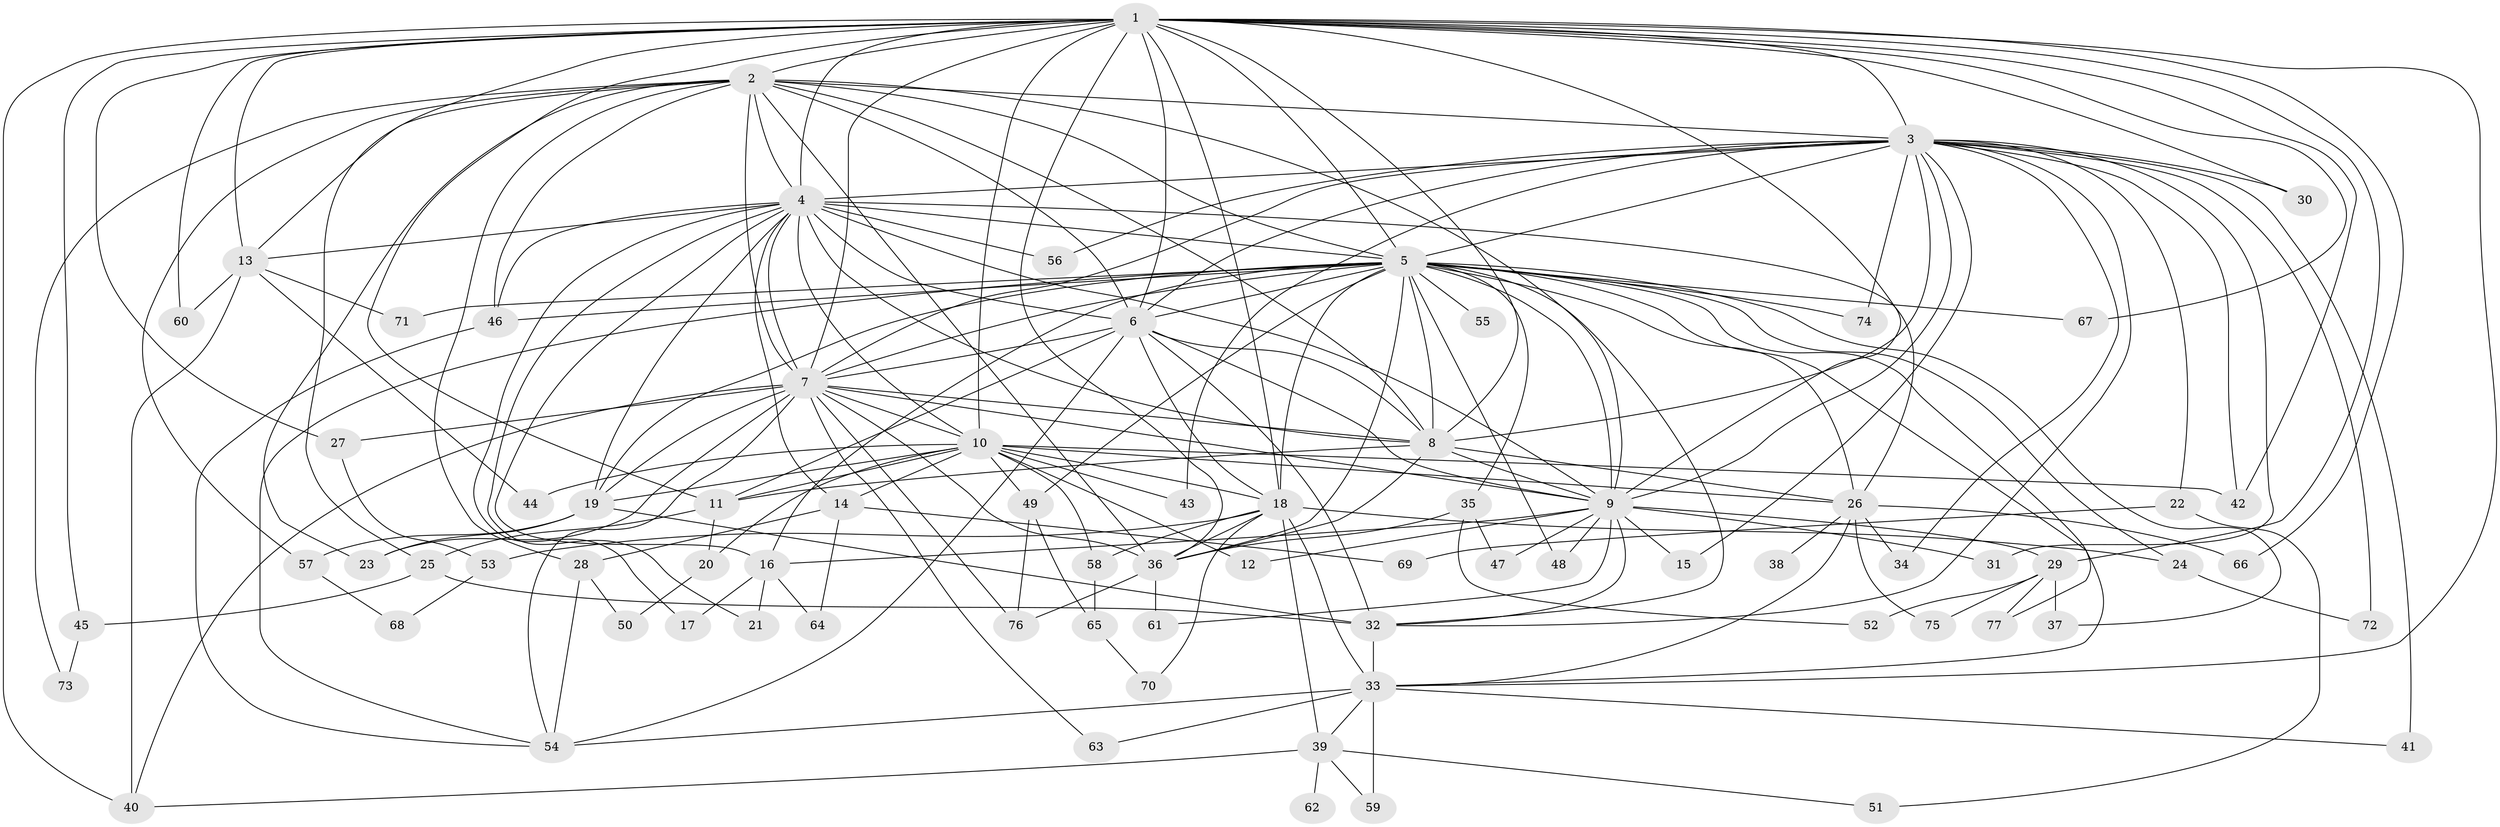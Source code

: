// original degree distribution, {19: 0.03125, 24: 0.0078125, 21: 0.0234375, 32: 0.0078125, 20: 0.0078125, 2: 0.53125, 13: 0.0078125, 4: 0.0859375, 6: 0.0234375, 5: 0.0546875, 3: 0.1875, 7: 0.0234375, 8: 0.0078125}
// Generated by graph-tools (version 1.1) at 2025/49/03/04/25 22:49:35]
// undirected, 77 vertices, 200 edges
graph export_dot {
  node [color=gray90,style=filled];
  1;
  2;
  3;
  4;
  5;
  6;
  7;
  8;
  9;
  10;
  11;
  12;
  13;
  14;
  15;
  16;
  17;
  18;
  19;
  20;
  21;
  22;
  23;
  24;
  25;
  26;
  27;
  28;
  29;
  30;
  31;
  32;
  33;
  34;
  35;
  36;
  37;
  38;
  39;
  40;
  41;
  42;
  43;
  44;
  45;
  46;
  47;
  48;
  49;
  50;
  51;
  52;
  53;
  54;
  55;
  56;
  57;
  58;
  59;
  60;
  61;
  62;
  63;
  64;
  65;
  66;
  67;
  68;
  69;
  70;
  71;
  72;
  73;
  74;
  75;
  76;
  77;
  1 -- 2 [weight=3.0];
  1 -- 3 [weight=3.0];
  1 -- 4 [weight=2.0];
  1 -- 5 [weight=2.0];
  1 -- 6 [weight=2.0];
  1 -- 7 [weight=2.0];
  1 -- 8 [weight=2.0];
  1 -- 9 [weight=2.0];
  1 -- 10 [weight=1.0];
  1 -- 11 [weight=1.0];
  1 -- 13 [weight=1.0];
  1 -- 18 [weight=1.0];
  1 -- 25 [weight=1.0];
  1 -- 27 [weight=1.0];
  1 -- 29 [weight=1.0];
  1 -- 30 [weight=1.0];
  1 -- 33 [weight=1.0];
  1 -- 36 [weight=1.0];
  1 -- 40 [weight=2.0];
  1 -- 42 [weight=1.0];
  1 -- 45 [weight=1.0];
  1 -- 60 [weight=2.0];
  1 -- 66 [weight=1.0];
  1 -- 67 [weight=1.0];
  2 -- 3 [weight=1.0];
  2 -- 4 [weight=1.0];
  2 -- 5 [weight=1.0];
  2 -- 6 [weight=1.0];
  2 -- 7 [weight=1.0];
  2 -- 8 [weight=1.0];
  2 -- 9 [weight=1.0];
  2 -- 13 [weight=2.0];
  2 -- 23 [weight=2.0];
  2 -- 28 [weight=1.0];
  2 -- 36 [weight=1.0];
  2 -- 46 [weight=1.0];
  2 -- 57 [weight=1.0];
  2 -- 73 [weight=1.0];
  3 -- 4 [weight=2.0];
  3 -- 5 [weight=1.0];
  3 -- 6 [weight=1.0];
  3 -- 7 [weight=1.0];
  3 -- 8 [weight=1.0];
  3 -- 9 [weight=1.0];
  3 -- 15 [weight=1.0];
  3 -- 22 [weight=1.0];
  3 -- 30 [weight=1.0];
  3 -- 31 [weight=1.0];
  3 -- 32 [weight=1.0];
  3 -- 34 [weight=1.0];
  3 -- 41 [weight=1.0];
  3 -- 42 [weight=1.0];
  3 -- 43 [weight=1.0];
  3 -- 56 [weight=1.0];
  3 -- 72 [weight=1.0];
  3 -- 74 [weight=1.0];
  4 -- 5 [weight=1.0];
  4 -- 6 [weight=1.0];
  4 -- 7 [weight=1.0];
  4 -- 8 [weight=2.0];
  4 -- 9 [weight=1.0];
  4 -- 10 [weight=1.0];
  4 -- 13 [weight=1.0];
  4 -- 14 [weight=1.0];
  4 -- 16 [weight=1.0];
  4 -- 17 [weight=1.0];
  4 -- 19 [weight=1.0];
  4 -- 21 [weight=1.0];
  4 -- 26 [weight=1.0];
  4 -- 46 [weight=1.0];
  4 -- 56 [weight=1.0];
  5 -- 6 [weight=1.0];
  5 -- 7 [weight=1.0];
  5 -- 8 [weight=2.0];
  5 -- 9 [weight=2.0];
  5 -- 16 [weight=1.0];
  5 -- 18 [weight=1.0];
  5 -- 19 [weight=1.0];
  5 -- 24 [weight=1.0];
  5 -- 26 [weight=1.0];
  5 -- 32 [weight=1.0];
  5 -- 33 [weight=1.0];
  5 -- 35 [weight=1.0];
  5 -- 36 [weight=1.0];
  5 -- 37 [weight=1.0];
  5 -- 46 [weight=1.0];
  5 -- 48 [weight=1.0];
  5 -- 49 [weight=1.0];
  5 -- 54 [weight=1.0];
  5 -- 55 [weight=1.0];
  5 -- 67 [weight=1.0];
  5 -- 71 [weight=1.0];
  5 -- 74 [weight=1.0];
  5 -- 77 [weight=1.0];
  6 -- 7 [weight=2.0];
  6 -- 8 [weight=2.0];
  6 -- 9 [weight=2.0];
  6 -- 11 [weight=1.0];
  6 -- 18 [weight=1.0];
  6 -- 32 [weight=6.0];
  6 -- 54 [weight=1.0];
  7 -- 8 [weight=1.0];
  7 -- 9 [weight=1.0];
  7 -- 10 [weight=1.0];
  7 -- 19 [weight=1.0];
  7 -- 23 [weight=1.0];
  7 -- 27 [weight=1.0];
  7 -- 36 [weight=1.0];
  7 -- 40 [weight=1.0];
  7 -- 54 [weight=1.0];
  7 -- 63 [weight=1.0];
  7 -- 76 [weight=1.0];
  8 -- 9 [weight=1.0];
  8 -- 11 [weight=1.0];
  8 -- 26 [weight=2.0];
  8 -- 36 [weight=6.0];
  9 -- 12 [weight=1.0];
  9 -- 15 [weight=1.0];
  9 -- 16 [weight=1.0];
  9 -- 29 [weight=1.0];
  9 -- 31 [weight=1.0];
  9 -- 32 [weight=1.0];
  9 -- 47 [weight=1.0];
  9 -- 48 [weight=1.0];
  9 -- 61 [weight=1.0];
  10 -- 11 [weight=1.0];
  10 -- 12 [weight=1.0];
  10 -- 14 [weight=1.0];
  10 -- 18 [weight=1.0];
  10 -- 19 [weight=1.0];
  10 -- 20 [weight=1.0];
  10 -- 26 [weight=1.0];
  10 -- 42 [weight=1.0];
  10 -- 43 [weight=1.0];
  10 -- 44 [weight=1.0];
  10 -- 49 [weight=1.0];
  10 -- 58 [weight=1.0];
  11 -- 20 [weight=1.0];
  11 -- 25 [weight=1.0];
  13 -- 40 [weight=1.0];
  13 -- 44 [weight=1.0];
  13 -- 60 [weight=1.0];
  13 -- 71 [weight=1.0];
  14 -- 28 [weight=1.0];
  14 -- 64 [weight=1.0];
  14 -- 69 [weight=1.0];
  16 -- 17 [weight=1.0];
  16 -- 21 [weight=1.0];
  16 -- 64 [weight=1.0];
  18 -- 24 [weight=1.0];
  18 -- 33 [weight=1.0];
  18 -- 36 [weight=1.0];
  18 -- 39 [weight=1.0];
  18 -- 53 [weight=1.0];
  18 -- 58 [weight=1.0];
  18 -- 70 [weight=1.0];
  19 -- 23 [weight=1.0];
  19 -- 32 [weight=1.0];
  19 -- 57 [weight=1.0];
  20 -- 50 [weight=1.0];
  22 -- 51 [weight=1.0];
  22 -- 69 [weight=1.0];
  24 -- 72 [weight=1.0];
  25 -- 32 [weight=1.0];
  25 -- 45 [weight=1.0];
  26 -- 33 [weight=1.0];
  26 -- 34 [weight=1.0];
  26 -- 38 [weight=2.0];
  26 -- 66 [weight=1.0];
  26 -- 75 [weight=1.0];
  27 -- 53 [weight=1.0];
  28 -- 50 [weight=1.0];
  28 -- 54 [weight=1.0];
  29 -- 37 [weight=1.0];
  29 -- 52 [weight=1.0];
  29 -- 75 [weight=1.0];
  29 -- 77 [weight=1.0];
  32 -- 33 [weight=1.0];
  33 -- 39 [weight=1.0];
  33 -- 41 [weight=1.0];
  33 -- 54 [weight=1.0];
  33 -- 59 [weight=1.0];
  33 -- 63 [weight=1.0];
  35 -- 36 [weight=1.0];
  35 -- 47 [weight=1.0];
  35 -- 52 [weight=1.0];
  36 -- 61 [weight=1.0];
  36 -- 76 [weight=1.0];
  39 -- 40 [weight=1.0];
  39 -- 51 [weight=1.0];
  39 -- 59 [weight=1.0];
  39 -- 62 [weight=1.0];
  45 -- 73 [weight=1.0];
  46 -- 54 [weight=1.0];
  49 -- 65 [weight=1.0];
  49 -- 76 [weight=1.0];
  53 -- 68 [weight=1.0];
  57 -- 68 [weight=1.0];
  58 -- 65 [weight=1.0];
  65 -- 70 [weight=1.0];
}
